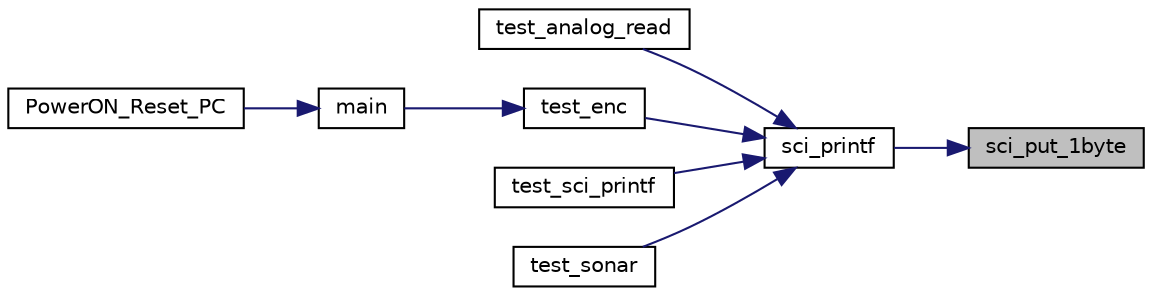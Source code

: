 digraph "sci_put_1byte"
{
 // LATEX_PDF_SIZE
  edge [fontname="Helvetica",fontsize="10",labelfontname="Helvetica",labelfontsize="10"];
  node [fontname="Helvetica",fontsize="10",shape=record];
  rankdir="RL";
  Node1 [label="sci_put_1byte",height=0.2,width=0.4,color="black", fillcolor="grey75", style="filled", fontcolor="black",tooltip="1byteの送信処理"];
  Node1 -> Node2 [dir="back",color="midnightblue",fontsize="10",style="solid",fontname="Helvetica"];
  Node2 [label="sci_printf",height=0.2,width=0.4,color="black", fillcolor="white", style="filled",URL="$sci_8h.html#a3bc09dd94f78f69af9bfdc6f1d63b38e",tooltip="文字列の送信処理"];
  Node2 -> Node3 [dir="back",color="midnightblue",fontsize="10",style="solid",fontname="Helvetica"];
  Node3 [label="test_analog_read",height=0.2,width=0.4,color="black", fillcolor="white", style="filled",URL="$test__function_8c.html#a7fce40f0b0f67043ee962379d5140ee6",tooltip=" "];
  Node2 -> Node4 [dir="back",color="midnightblue",fontsize="10",style="solid",fontname="Helvetica"];
  Node4 [label="test_enc",height=0.2,width=0.4,color="black", fillcolor="white", style="filled",URL="$test__function_8c.html#a110e0ce77b462a854e517e3ba55926f5",tooltip=" "];
  Node4 -> Node5 [dir="back",color="midnightblue",fontsize="10",style="solid",fontname="Helvetica"];
  Node5 [label="main",height=0.2,width=0.4,color="black", fillcolor="white", style="filled",URL="$resetprg_8c.html#a6288eba0f8e8ad3ab1544ad731eb7667",tooltip=" "];
  Node5 -> Node6 [dir="back",color="midnightblue",fontsize="10",style="solid",fontname="Helvetica"];
  Node6 [label="PowerON_Reset_PC",height=0.2,width=0.4,color="black", fillcolor="white", style="filled",URL="$vect_8h.html#a3fe9583050a6d22f2c254e63225697bb",tooltip=" "];
  Node2 -> Node7 [dir="back",color="midnightblue",fontsize="10",style="solid",fontname="Helvetica"];
  Node7 [label="test_sci_printf",height=0.2,width=0.4,color="black", fillcolor="white", style="filled",URL="$test__function_8c.html#a4677cf0e1a523e0c1223b66ae2d48578",tooltip=" "];
  Node2 -> Node8 [dir="back",color="midnightblue",fontsize="10",style="solid",fontname="Helvetica"];
  Node8 [label="test_sonar",height=0.2,width=0.4,color="black", fillcolor="white", style="filled",URL="$test__function_8c.html#ab2ceb0b6a03114d50eaba2f4a6780191",tooltip=" "];
}
